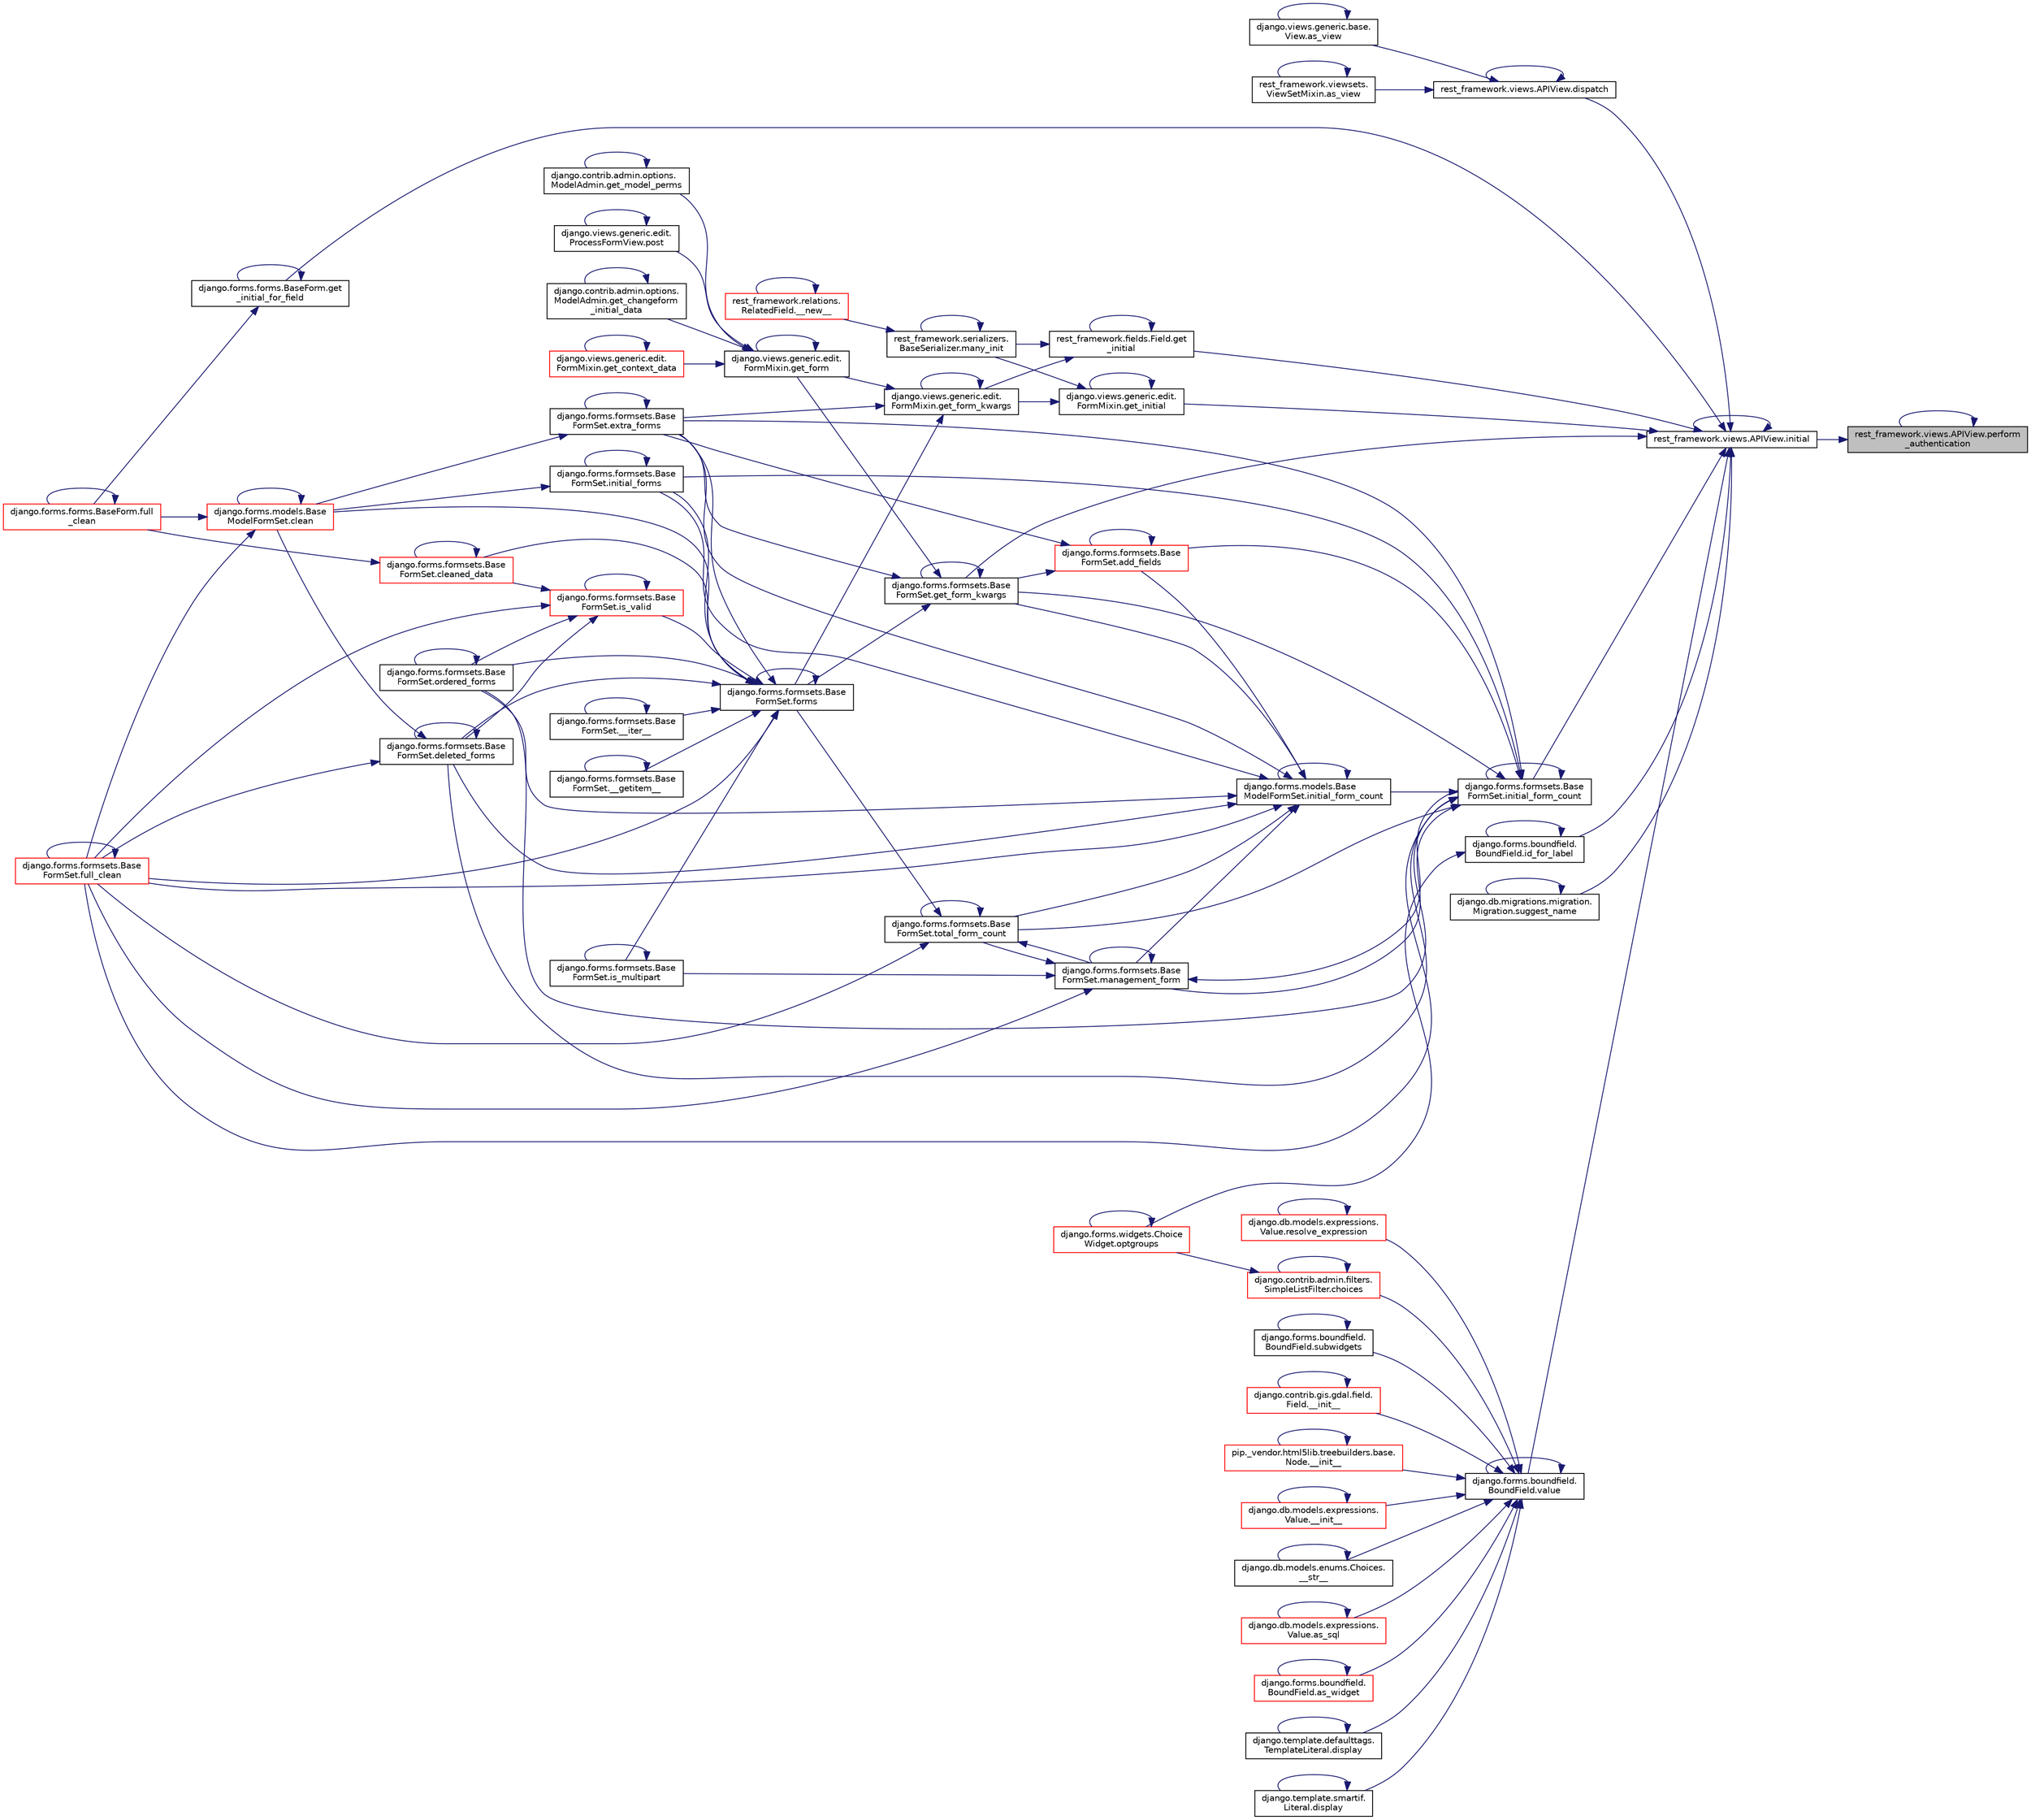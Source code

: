 digraph "rest_framework.views.APIView.perform_authentication"
{
 // LATEX_PDF_SIZE
  edge [fontname="Helvetica",fontsize="10",labelfontname="Helvetica",labelfontsize="10"];
  node [fontname="Helvetica",fontsize="10",shape=record];
  rankdir="RL";
  Node1 [label="rest_framework.views.APIView.perform\l_authentication",height=0.2,width=0.4,color="black", fillcolor="grey75", style="filled", fontcolor="black",tooltip=" "];
  Node1 -> Node2 [dir="back",color="midnightblue",fontsize="10",style="solid",fontname="Helvetica"];
  Node2 [label="rest_framework.views.APIView.initial",height=0.2,width=0.4,color="black", fillcolor="white", style="filled",URL="$d3/d7d/classrest__framework_1_1views_1_1_a_p_i_view.html#a170de3ffed1bcb6ad4859df45549eee8",tooltip=" "];
  Node2 -> Node3 [dir="back",color="midnightblue",fontsize="10",style="solid",fontname="Helvetica"];
  Node3 [label="rest_framework.views.APIView.dispatch",height=0.2,width=0.4,color="black", fillcolor="white", style="filled",URL="$d3/d7d/classrest__framework_1_1views_1_1_a_p_i_view.html#ac546f29e049369a62a3bd24a3f596c71",tooltip=" "];
  Node3 -> Node4 [dir="back",color="midnightblue",fontsize="10",style="solid",fontname="Helvetica"];
  Node4 [label="django.views.generic.base.\lView.as_view",height=0.2,width=0.4,color="black", fillcolor="white", style="filled",URL="$d0/ddc/classdjango_1_1views_1_1generic_1_1base_1_1_view.html#ac26fa050293a6501f919db1807ea0118",tooltip=" "];
  Node4 -> Node4 [dir="back",color="midnightblue",fontsize="10",style="solid",fontname="Helvetica"];
  Node3 -> Node5 [dir="back",color="midnightblue",fontsize="10",style="solid",fontname="Helvetica"];
  Node5 [label="rest_framework.viewsets.\lViewSetMixin.as_view",height=0.2,width=0.4,color="black", fillcolor="white", style="filled",URL="$d9/d8d/classrest__framework_1_1viewsets_1_1_view_set_mixin.html#ab57221a68375dfaf9b829641d1c712e4",tooltip=" "];
  Node5 -> Node5 [dir="back",color="midnightblue",fontsize="10",style="solid",fontname="Helvetica"];
  Node3 -> Node3 [dir="back",color="midnightblue",fontsize="10",style="solid",fontname="Helvetica"];
  Node2 -> Node6 [dir="back",color="midnightblue",fontsize="10",style="solid",fontname="Helvetica"];
  Node6 [label="django.forms.formsets.Base\lFormSet.get_form_kwargs",height=0.2,width=0.4,color="black", fillcolor="white", style="filled",URL="$d5/d7f/classdjango_1_1forms_1_1formsets_1_1_base_form_set.html#a88de5b295c9504269cae259b3bcefc93",tooltip=" "];
  Node6 -> Node7 [dir="back",color="midnightblue",fontsize="10",style="solid",fontname="Helvetica"];
  Node7 [label="django.forms.formsets.Base\lFormSet.extra_forms",height=0.2,width=0.4,color="black", fillcolor="white", style="filled",URL="$d5/d7f/classdjango_1_1forms_1_1formsets_1_1_base_form_set.html#a9487b6c0ea825975b119b5a0e989d0a3",tooltip=" "];
  Node7 -> Node8 [dir="back",color="midnightblue",fontsize="10",style="solid",fontname="Helvetica"];
  Node8 [label="django.forms.models.Base\lModelFormSet.clean",height=0.2,width=0.4,color="red", fillcolor="white", style="filled",URL="$d5/d31/classdjango_1_1forms_1_1models_1_1_base_model_form_set.html#aeb5f8ac417ef44d2a90e7502ccf90482",tooltip=" "];
  Node8 -> Node8 [dir="back",color="midnightblue",fontsize="10",style="solid",fontname="Helvetica"];
  Node8 -> Node9 [dir="back",color="midnightblue",fontsize="10",style="solid",fontname="Helvetica"];
  Node9 [label="django.forms.forms.BaseForm.full\l_clean",height=0.2,width=0.4,color="red", fillcolor="white", style="filled",URL="$d8/d44/classdjango_1_1forms_1_1forms_1_1_base_form.html#acb359d947a031d78659b4d55addd67fc",tooltip=" "];
  Node9 -> Node9 [dir="back",color="midnightblue",fontsize="10",style="solid",fontname="Helvetica"];
  Node8 -> Node11 [dir="back",color="midnightblue",fontsize="10",style="solid",fontname="Helvetica"];
  Node11 [label="django.forms.formsets.Base\lFormSet.full_clean",height=0.2,width=0.4,color="red", fillcolor="white", style="filled",URL="$d5/d7f/classdjango_1_1forms_1_1formsets_1_1_base_form_set.html#ab85a836f8efaf3f794e9c34d427967f7",tooltip=" "];
  Node11 -> Node11 [dir="back",color="midnightblue",fontsize="10",style="solid",fontname="Helvetica"];
  Node7 -> Node7 [dir="back",color="midnightblue",fontsize="10",style="solid",fontname="Helvetica"];
  Node6 -> Node402 [dir="back",color="midnightblue",fontsize="10",style="solid",fontname="Helvetica"];
  Node402 [label="django.forms.formsets.Base\lFormSet.forms",height=0.2,width=0.4,color="black", fillcolor="white", style="filled",URL="$d5/d7f/classdjango_1_1forms_1_1formsets_1_1_base_form_set.html#a70cad149ce8de04397ad6b31f5f5497c",tooltip=" "];
  Node402 -> Node403 [dir="back",color="midnightblue",fontsize="10",style="solid",fontname="Helvetica"];
  Node403 [label="django.forms.formsets.Base\lFormSet.__getitem__",height=0.2,width=0.4,color="black", fillcolor="white", style="filled",URL="$d5/d7f/classdjango_1_1forms_1_1formsets_1_1_base_form_set.html#a91e2374798dcd45eb1ed3b43a52ee6f9",tooltip=" "];
  Node403 -> Node403 [dir="back",color="midnightblue",fontsize="10",style="solid",fontname="Helvetica"];
  Node402 -> Node404 [dir="back",color="midnightblue",fontsize="10",style="solid",fontname="Helvetica"];
  Node404 [label="django.forms.formsets.Base\lFormSet.__iter__",height=0.2,width=0.4,color="black", fillcolor="white", style="filled",URL="$d5/d7f/classdjango_1_1forms_1_1formsets_1_1_base_form_set.html#ae196defd484498c8d52ae9da48064e30",tooltip=" "];
  Node404 -> Node404 [dir="back",color="midnightblue",fontsize="10",style="solid",fontname="Helvetica"];
  Node402 -> Node8 [dir="back",color="midnightblue",fontsize="10",style="solid",fontname="Helvetica"];
  Node402 -> Node162 [dir="back",color="midnightblue",fontsize="10",style="solid",fontname="Helvetica"];
  Node162 [label="django.forms.formsets.Base\lFormSet.cleaned_data",height=0.2,width=0.4,color="red", fillcolor="white", style="filled",URL="$d5/d7f/classdjango_1_1forms_1_1formsets_1_1_base_form_set.html#aa38b8e30dcee162b6d31447ab61d43fc",tooltip=" "];
  Node162 -> Node162 [dir="back",color="midnightblue",fontsize="10",style="solid",fontname="Helvetica"];
  Node162 -> Node9 [dir="back",color="midnightblue",fontsize="10",style="solid",fontname="Helvetica"];
  Node402 -> Node192 [dir="back",color="midnightblue",fontsize="10",style="solid",fontname="Helvetica"];
  Node192 [label="django.forms.formsets.Base\lFormSet.deleted_forms",height=0.2,width=0.4,color="black", fillcolor="white", style="filled",URL="$d5/d7f/classdjango_1_1forms_1_1formsets_1_1_base_form_set.html#a83a631f99dd905ea879d33b0675bc55a",tooltip=" "];
  Node192 -> Node8 [dir="back",color="midnightblue",fontsize="10",style="solid",fontname="Helvetica"];
  Node192 -> Node192 [dir="back",color="midnightblue",fontsize="10",style="solid",fontname="Helvetica"];
  Node192 -> Node11 [dir="back",color="midnightblue",fontsize="10",style="solid",fontname="Helvetica"];
  Node402 -> Node7 [dir="back",color="midnightblue",fontsize="10",style="solid",fontname="Helvetica"];
  Node402 -> Node402 [dir="back",color="midnightblue",fontsize="10",style="solid",fontname="Helvetica"];
  Node402 -> Node11 [dir="back",color="midnightblue",fontsize="10",style="solid",fontname="Helvetica"];
  Node402 -> Node405 [dir="back",color="midnightblue",fontsize="10",style="solid",fontname="Helvetica"];
  Node405 [label="django.forms.formsets.Base\lFormSet.initial_forms",height=0.2,width=0.4,color="black", fillcolor="white", style="filled",URL="$d5/d7f/classdjango_1_1forms_1_1formsets_1_1_base_form_set.html#a5737e5748c53c62f3c9f3b585e4d5ccb",tooltip=" "];
  Node405 -> Node8 [dir="back",color="midnightblue",fontsize="10",style="solid",fontname="Helvetica"];
  Node405 -> Node405 [dir="back",color="midnightblue",fontsize="10",style="solid",fontname="Helvetica"];
  Node402 -> Node406 [dir="back",color="midnightblue",fontsize="10",style="solid",fontname="Helvetica"];
  Node406 [label="django.forms.formsets.Base\lFormSet.is_multipart",height=0.2,width=0.4,color="black", fillcolor="white", style="filled",URL="$d5/d7f/classdjango_1_1forms_1_1formsets_1_1_base_form_set.html#a7f165e455152051eb7d92f849e23fe23",tooltip=" "];
  Node406 -> Node406 [dir="back",color="midnightblue",fontsize="10",style="solid",fontname="Helvetica"];
  Node402 -> Node202 [dir="back",color="midnightblue",fontsize="10",style="solid",fontname="Helvetica"];
  Node202 [label="django.forms.formsets.Base\lFormSet.is_valid",height=0.2,width=0.4,color="red", fillcolor="white", style="filled",URL="$d5/d7f/classdjango_1_1forms_1_1formsets_1_1_base_form_set.html#ac556f386c1300678a3d58cbe8e9c7bef",tooltip=" "];
  Node202 -> Node162 [dir="back",color="midnightblue",fontsize="10",style="solid",fontname="Helvetica"];
  Node202 -> Node192 [dir="back",color="midnightblue",fontsize="10",style="solid",fontname="Helvetica"];
  Node202 -> Node11 [dir="back",color="midnightblue",fontsize="10",style="solid",fontname="Helvetica"];
  Node202 -> Node202 [dir="back",color="midnightblue",fontsize="10",style="solid",fontname="Helvetica"];
  Node202 -> Node193 [dir="back",color="midnightblue",fontsize="10",style="solid",fontname="Helvetica"];
  Node193 [label="django.forms.formsets.Base\lFormSet.ordered_forms",height=0.2,width=0.4,color="black", fillcolor="white", style="filled",URL="$d5/d7f/classdjango_1_1forms_1_1formsets_1_1_base_form_set.html#a91c44cf8c2c33e9317d96b70ada86fc1",tooltip=" "];
  Node193 -> Node193 [dir="back",color="midnightblue",fontsize="10",style="solid",fontname="Helvetica"];
  Node402 -> Node193 [dir="back",color="midnightblue",fontsize="10",style="solid",fontname="Helvetica"];
  Node6 -> Node407 [dir="back",color="midnightblue",fontsize="10",style="solid",fontname="Helvetica"];
  Node407 [label="django.views.generic.edit.\lFormMixin.get_form",height=0.2,width=0.4,color="black", fillcolor="white", style="filled",URL="$df/d6a/classdjango_1_1views_1_1generic_1_1edit_1_1_form_mixin.html#a3d957f143079aa2efc364b3fb73153e2",tooltip=" "];
  Node407 -> Node370 [dir="back",color="midnightblue",fontsize="10",style="solid",fontname="Helvetica"];
  Node370 [label="django.contrib.admin.options.\lModelAdmin.get_changeform\l_initial_data",height=0.2,width=0.4,color="black", fillcolor="white", style="filled",URL="$d5/d05/classdjango_1_1contrib_1_1admin_1_1options_1_1_model_admin.html#a0a240a707ea381d1b8ec1579f8955fb7",tooltip=" "];
  Node370 -> Node370 [dir="back",color="midnightblue",fontsize="10",style="solid",fontname="Helvetica"];
  Node407 -> Node373 [dir="back",color="midnightblue",fontsize="10",style="solid",fontname="Helvetica"];
  Node373 [label="django.views.generic.edit.\lFormMixin.get_context_data",height=0.2,width=0.4,color="red", fillcolor="white", style="filled",URL="$df/d6a/classdjango_1_1views_1_1generic_1_1edit_1_1_form_mixin.html#a255005d366a84c6e9cb8558c5591a182",tooltip=" "];
  Node373 -> Node373 [dir="back",color="midnightblue",fontsize="10",style="solid",fontname="Helvetica"];
  Node407 -> Node407 [dir="back",color="midnightblue",fontsize="10",style="solid",fontname="Helvetica"];
  Node407 -> Node374 [dir="back",color="midnightblue",fontsize="10",style="solid",fontname="Helvetica"];
  Node374 [label="django.contrib.admin.options.\lModelAdmin.get_model_perms",height=0.2,width=0.4,color="black", fillcolor="white", style="filled",URL="$d5/d05/classdjango_1_1contrib_1_1admin_1_1options_1_1_model_admin.html#a8367954850e2693afe42cf730ef76aff",tooltip=" "];
  Node374 -> Node374 [dir="back",color="midnightblue",fontsize="10",style="solid",fontname="Helvetica"];
  Node407 -> Node314 [dir="back",color="midnightblue",fontsize="10",style="solid",fontname="Helvetica"];
  Node314 [label="django.views.generic.edit.\lProcessFormView.post",height=0.2,width=0.4,color="black", fillcolor="white", style="filled",URL="$d1/d13/classdjango_1_1views_1_1generic_1_1edit_1_1_process_form_view.html#ab816695bc1e6677bc07ce473851547bb",tooltip=" "];
  Node314 -> Node314 [dir="back",color="midnightblue",fontsize="10",style="solid",fontname="Helvetica"];
  Node6 -> Node6 [dir="back",color="midnightblue",fontsize="10",style="solid",fontname="Helvetica"];
  Node2 -> Node678 [dir="back",color="midnightblue",fontsize="10",style="solid",fontname="Helvetica"];
  Node678 [label="django.views.generic.edit.\lFormMixin.get_initial",height=0.2,width=0.4,color="black", fillcolor="white", style="filled",URL="$df/d6a/classdjango_1_1views_1_1generic_1_1edit_1_1_form_mixin.html#ab814b4070196cb0e417553372b9852cf",tooltip=" "];
  Node678 -> Node409 [dir="back",color="midnightblue",fontsize="10",style="solid",fontname="Helvetica"];
  Node409 [label="django.views.generic.edit.\lFormMixin.get_form_kwargs",height=0.2,width=0.4,color="black", fillcolor="white", style="filled",URL="$df/d6a/classdjango_1_1views_1_1generic_1_1edit_1_1_form_mixin.html#a39553a35fb3f5f55c90d9f6355a57b78",tooltip=" "];
  Node409 -> Node7 [dir="back",color="midnightblue",fontsize="10",style="solid",fontname="Helvetica"];
  Node409 -> Node402 [dir="back",color="midnightblue",fontsize="10",style="solid",fontname="Helvetica"];
  Node409 -> Node407 [dir="back",color="midnightblue",fontsize="10",style="solid",fontname="Helvetica"];
  Node409 -> Node409 [dir="back",color="midnightblue",fontsize="10",style="solid",fontname="Helvetica"];
  Node678 -> Node678 [dir="back",color="midnightblue",fontsize="10",style="solid",fontname="Helvetica"];
  Node678 -> Node178 [dir="back",color="midnightblue",fontsize="10",style="solid",fontname="Helvetica"];
  Node178 [label="rest_framework.serializers.\lBaseSerializer.many_init",height=0.2,width=0.4,color="black", fillcolor="white", style="filled",URL="$d9/de7/classrest__framework_1_1serializers_1_1_base_serializer.html#aa66062b6866b3306c40d310e19b25971",tooltip=" "];
  Node178 -> Node179 [dir="back",color="midnightblue",fontsize="10",style="solid",fontname="Helvetica"];
  Node179 [label="rest_framework.relations.\lRelatedField.__new__",height=0.2,width=0.4,color="red", fillcolor="white", style="filled",URL="$d4/d5c/classrest__framework_1_1relations_1_1_related_field.html#a9c0045d2dbd9499413a1f48f03f74d1a",tooltip=" "];
  Node179 -> Node179 [dir="back",color="midnightblue",fontsize="10",style="solid",fontname="Helvetica"];
  Node178 -> Node178 [dir="back",color="midnightblue",fontsize="10",style="solid",fontname="Helvetica"];
  Node2 -> Node679 [dir="back",color="midnightblue",fontsize="10",style="solid",fontname="Helvetica"];
  Node679 [label="rest_framework.fields.Field.get\l_initial",height=0.2,width=0.4,color="black", fillcolor="white", style="filled",URL="$d9/d53/classrest__framework_1_1fields_1_1_field.html#a256c6b4d3978a71f5e6e4417135d59ed",tooltip=" "];
  Node679 -> Node409 [dir="back",color="midnightblue",fontsize="10",style="solid",fontname="Helvetica"];
  Node679 -> Node679 [dir="back",color="midnightblue",fontsize="10",style="solid",fontname="Helvetica"];
  Node679 -> Node178 [dir="back",color="midnightblue",fontsize="10",style="solid",fontname="Helvetica"];
  Node2 -> Node680 [dir="back",color="midnightblue",fontsize="10",style="solid",fontname="Helvetica"];
  Node680 [label="django.forms.forms.BaseForm.get\l_initial_for_field",height=0.2,width=0.4,color="black", fillcolor="white", style="filled",URL="$d8/d44/classdjango_1_1forms_1_1forms_1_1_base_form.html#a79a0f526b5f23804f3ad24878cbf3e91",tooltip=" "];
  Node680 -> Node9 [dir="back",color="midnightblue",fontsize="10",style="solid",fontname="Helvetica"];
  Node680 -> Node680 [dir="back",color="midnightblue",fontsize="10",style="solid",fontname="Helvetica"];
  Node2 -> Node681 [dir="back",color="midnightblue",fontsize="10",style="solid",fontname="Helvetica"];
  Node681 [label="django.forms.boundfield.\lBoundField.id_for_label",height=0.2,width=0.4,color="black", fillcolor="white", style="filled",URL="$da/d92/classdjango_1_1forms_1_1boundfield_1_1_bound_field.html#a9ba3ce7a1d435adef128c5a5d2aa8e21",tooltip=" "];
  Node681 -> Node681 [dir="back",color="midnightblue",fontsize="10",style="solid",fontname="Helvetica"];
  Node681 -> Node538 [dir="back",color="midnightblue",fontsize="10",style="solid",fontname="Helvetica"];
  Node538 [label="django.forms.widgets.Choice\lWidget.optgroups",height=0.2,width=0.4,color="red", fillcolor="white", style="filled",URL="$d5/d18/classdjango_1_1forms_1_1widgets_1_1_choice_widget.html#a69d858bf11924e506b9973702d2ba075",tooltip=" "];
  Node538 -> Node538 [dir="back",color="midnightblue",fontsize="10",style="solid",fontname="Helvetica"];
  Node2 -> Node2 [dir="back",color="midnightblue",fontsize="10",style="solid",fontname="Helvetica"];
  Node2 -> Node443 [dir="back",color="midnightblue",fontsize="10",style="solid",fontname="Helvetica"];
  Node443 [label="django.forms.formsets.Base\lFormSet.initial_form_count",height=0.2,width=0.4,color="black", fillcolor="white", style="filled",URL="$d5/d7f/classdjango_1_1forms_1_1formsets_1_1_base_form_set.html#a793420ef47cc932007c942f506a6be84",tooltip=" "];
  Node443 -> Node441 [dir="back",color="midnightblue",fontsize="10",style="solid",fontname="Helvetica"];
  Node441 [label="django.forms.formsets.Base\lFormSet.add_fields",height=0.2,width=0.4,color="red", fillcolor="white", style="filled",URL="$d5/d7f/classdjango_1_1forms_1_1formsets_1_1_base_form_set.html#a5139435e68b424b423f9b672f192ced6",tooltip=" "];
  Node441 -> Node441 [dir="back",color="midnightblue",fontsize="10",style="solid",fontname="Helvetica"];
  Node441 -> Node7 [dir="back",color="midnightblue",fontsize="10",style="solid",fontname="Helvetica"];
  Node441 -> Node6 [dir="back",color="midnightblue",fontsize="10",style="solid",fontname="Helvetica"];
  Node443 -> Node192 [dir="back",color="midnightblue",fontsize="10",style="solid",fontname="Helvetica"];
  Node443 -> Node7 [dir="back",color="midnightblue",fontsize="10",style="solid",fontname="Helvetica"];
  Node443 -> Node11 [dir="back",color="midnightblue",fontsize="10",style="solid",fontname="Helvetica"];
  Node443 -> Node6 [dir="back",color="midnightblue",fontsize="10",style="solid",fontname="Helvetica"];
  Node443 -> Node443 [dir="back",color="midnightblue",fontsize="10",style="solid",fontname="Helvetica"];
  Node443 -> Node440 [dir="back",color="midnightblue",fontsize="10",style="solid",fontname="Helvetica"];
  Node440 [label="django.forms.models.Base\lModelFormSet.initial_form_count",height=0.2,width=0.4,color="black", fillcolor="white", style="filled",URL="$d5/d31/classdjango_1_1forms_1_1models_1_1_base_model_form_set.html#a6a15e7dc230a83274059086c7297b540",tooltip=" "];
  Node440 -> Node441 [dir="back",color="midnightblue",fontsize="10",style="solid",fontname="Helvetica"];
  Node440 -> Node192 [dir="back",color="midnightblue",fontsize="10",style="solid",fontname="Helvetica"];
  Node440 -> Node7 [dir="back",color="midnightblue",fontsize="10",style="solid",fontname="Helvetica"];
  Node440 -> Node11 [dir="back",color="midnightblue",fontsize="10",style="solid",fontname="Helvetica"];
  Node440 -> Node6 [dir="back",color="midnightblue",fontsize="10",style="solid",fontname="Helvetica"];
  Node440 -> Node440 [dir="back",color="midnightblue",fontsize="10",style="solid",fontname="Helvetica"];
  Node440 -> Node405 [dir="back",color="midnightblue",fontsize="10",style="solid",fontname="Helvetica"];
  Node440 -> Node442 [dir="back",color="midnightblue",fontsize="10",style="solid",fontname="Helvetica"];
  Node442 [label="django.forms.formsets.Base\lFormSet.management_form",height=0.2,width=0.4,color="black", fillcolor="white", style="filled",URL="$d5/d7f/classdjango_1_1forms_1_1formsets_1_1_base_form_set.html#abea17bdc7dd08b469d9e14688384330e",tooltip=" "];
  Node442 -> Node11 [dir="back",color="midnightblue",fontsize="10",style="solid",fontname="Helvetica"];
  Node442 -> Node443 [dir="back",color="midnightblue",fontsize="10",style="solid",fontname="Helvetica"];
  Node442 -> Node406 [dir="back",color="midnightblue",fontsize="10",style="solid",fontname="Helvetica"];
  Node442 -> Node442 [dir="back",color="midnightblue",fontsize="10",style="solid",fontname="Helvetica"];
  Node442 -> Node444 [dir="back",color="midnightblue",fontsize="10",style="solid",fontname="Helvetica"];
  Node444 [label="django.forms.formsets.Base\lFormSet.total_form_count",height=0.2,width=0.4,color="black", fillcolor="white", style="filled",URL="$d5/d7f/classdjango_1_1forms_1_1formsets_1_1_base_form_set.html#a37ab5fcd99e2f3bbd6c74342e08aeaed",tooltip=" "];
  Node444 -> Node402 [dir="back",color="midnightblue",fontsize="10",style="solid",fontname="Helvetica"];
  Node444 -> Node11 [dir="back",color="midnightblue",fontsize="10",style="solid",fontname="Helvetica"];
  Node444 -> Node442 [dir="back",color="midnightblue",fontsize="10",style="solid",fontname="Helvetica"];
  Node444 -> Node444 [dir="back",color="midnightblue",fontsize="10",style="solid",fontname="Helvetica"];
  Node440 -> Node193 [dir="back",color="midnightblue",fontsize="10",style="solid",fontname="Helvetica"];
  Node440 -> Node444 [dir="back",color="midnightblue",fontsize="10",style="solid",fontname="Helvetica"];
  Node443 -> Node405 [dir="back",color="midnightblue",fontsize="10",style="solid",fontname="Helvetica"];
  Node443 -> Node442 [dir="back",color="midnightblue",fontsize="10",style="solid",fontname="Helvetica"];
  Node443 -> Node193 [dir="back",color="midnightblue",fontsize="10",style="solid",fontname="Helvetica"];
  Node443 -> Node444 [dir="back",color="midnightblue",fontsize="10",style="solid",fontname="Helvetica"];
  Node2 -> Node682 [dir="back",color="midnightblue",fontsize="10",style="solid",fontname="Helvetica"];
  Node682 [label="django.db.migrations.migration.\lMigration.suggest_name",height=0.2,width=0.4,color="black", fillcolor="white", style="filled",URL="$de/da8/classdjango_1_1db_1_1migrations_1_1migration_1_1_migration.html#a3b9d2ea809375c4bf6ef763cb235223f",tooltip=" "];
  Node682 -> Node682 [dir="back",color="midnightblue",fontsize="10",style="solid",fontname="Helvetica"];
  Node2 -> Node556 [dir="back",color="midnightblue",fontsize="10",style="solid",fontname="Helvetica"];
  Node556 [label="django.forms.boundfield.\lBoundField.value",height=0.2,width=0.4,color="black", fillcolor="white", style="filled",URL="$da/d92/classdjango_1_1forms_1_1boundfield_1_1_bound_field.html#a78b5ca590168dcb0f7efcac1922a93c7",tooltip=" "];
  Node556 -> Node137 [dir="back",color="midnightblue",fontsize="10",style="solid",fontname="Helvetica"];
  Node137 [label="django.contrib.gis.gdal.field.\lField.__init__",height=0.2,width=0.4,color="red", fillcolor="white", style="filled",URL="$d8/d65/classdjango_1_1contrib_1_1gis_1_1gdal_1_1field_1_1_field.html#a96f67c1998176e29fac02e002fdff997",tooltip=" "];
  Node137 -> Node137 [dir="back",color="midnightblue",fontsize="10",style="solid",fontname="Helvetica"];
  Node556 -> Node557 [dir="back",color="midnightblue",fontsize="10",style="solid",fontname="Helvetica"];
  Node557 [label="pip._vendor.html5lib.treebuilders.base.\lNode.__init__",height=0.2,width=0.4,color="red", fillcolor="white", style="filled",URL="$d3/dfb/classpip_1_1__vendor_1_1html5lib_1_1treebuilders_1_1base_1_1_node.html#a9f688f4137f5f849e309ff56dfb7c307",tooltip=" "];
  Node557 -> Node557 [dir="back",color="midnightblue",fontsize="10",style="solid",fontname="Helvetica"];
  Node556 -> Node558 [dir="back",color="midnightblue",fontsize="10",style="solid",fontname="Helvetica"];
  Node558 [label="django.db.models.expressions.\lValue.__init__",height=0.2,width=0.4,color="red", fillcolor="white", style="filled",URL="$d7/d08/classdjango_1_1db_1_1models_1_1expressions_1_1_value.html#acaffeacf7a048e264e01a40d233d7a9a",tooltip=" "];
  Node558 -> Node558 [dir="back",color="midnightblue",fontsize="10",style="solid",fontname="Helvetica"];
  Node556 -> Node559 [dir="back",color="midnightblue",fontsize="10",style="solid",fontname="Helvetica"];
  Node559 [label="django.db.models.enums.Choices.\l__str__",height=0.2,width=0.4,color="black", fillcolor="white", style="filled",URL="$d1/de2/classdjango_1_1db_1_1models_1_1enums_1_1_choices.html#a5a9c9694f39ad650eca550c1f9857565",tooltip=" "];
  Node559 -> Node559 [dir="back",color="midnightblue",fontsize="10",style="solid",fontname="Helvetica"];
  Node556 -> Node560 [dir="back",color="midnightblue",fontsize="10",style="solid",fontname="Helvetica"];
  Node560 [label="django.db.models.expressions.\lValue.as_sql",height=0.2,width=0.4,color="red", fillcolor="white", style="filled",URL="$d7/d08/classdjango_1_1db_1_1models_1_1expressions_1_1_value.html#acc90c5ecacec2efbcc51ed19679b7a6b",tooltip=" "];
  Node560 -> Node560 [dir="back",color="midnightblue",fontsize="10",style="solid",fontname="Helvetica"];
  Node556 -> Node561 [dir="back",color="midnightblue",fontsize="10",style="solid",fontname="Helvetica"];
  Node561 [label="django.forms.boundfield.\lBoundField.as_widget",height=0.2,width=0.4,color="red", fillcolor="white", style="filled",URL="$da/d92/classdjango_1_1forms_1_1boundfield_1_1_bound_field.html#a9f7b96c719d13514f9f5890bc4154d0e",tooltip=" "];
  Node561 -> Node561 [dir="back",color="midnightblue",fontsize="10",style="solid",fontname="Helvetica"];
  Node556 -> Node566 [dir="back",color="midnightblue",fontsize="10",style="solid",fontname="Helvetica"];
  Node566 [label="django.contrib.admin.filters.\lSimpleListFilter.choices",height=0.2,width=0.4,color="red", fillcolor="white", style="filled",URL="$d8/d1e/classdjango_1_1contrib_1_1admin_1_1filters_1_1_simple_list_filter.html#a0e43ccd6d895e294c99e48c1ca24ab38",tooltip=" "];
  Node566 -> Node566 [dir="back",color="midnightblue",fontsize="10",style="solid",fontname="Helvetica"];
  Node566 -> Node538 [dir="back",color="midnightblue",fontsize="10",style="solid",fontname="Helvetica"];
  Node556 -> Node567 [dir="back",color="midnightblue",fontsize="10",style="solid",fontname="Helvetica"];
  Node567 [label="django.template.defaulttags.\lTemplateLiteral.display",height=0.2,width=0.4,color="black", fillcolor="white", style="filled",URL="$de/d18/classdjango_1_1template_1_1defaulttags_1_1_template_literal.html#a29fd7333aee68a5963f3b0e70da267d2",tooltip=" "];
  Node567 -> Node567 [dir="back",color="midnightblue",fontsize="10",style="solid",fontname="Helvetica"];
  Node556 -> Node568 [dir="back",color="midnightblue",fontsize="10",style="solid",fontname="Helvetica"];
  Node568 [label="django.template.smartif.\lLiteral.display",height=0.2,width=0.4,color="black", fillcolor="white", style="filled",URL="$d0/d06/classdjango_1_1template_1_1smartif_1_1_literal.html#a6f5e2d00f4115e2bc8519771b2b6567d",tooltip=" "];
  Node568 -> Node568 [dir="back",color="midnightblue",fontsize="10",style="solid",fontname="Helvetica"];
  Node556 -> Node569 [dir="back",color="midnightblue",fontsize="10",style="solid",fontname="Helvetica"];
  Node569 [label="django.db.models.expressions.\lValue.resolve_expression",height=0.2,width=0.4,color="red", fillcolor="white", style="filled",URL="$d7/d08/classdjango_1_1db_1_1models_1_1expressions_1_1_value.html#ac8ce48b3bce4afe27ddcf44b34934e8e",tooltip=" "];
  Node569 -> Node569 [dir="back",color="midnightblue",fontsize="10",style="solid",fontname="Helvetica"];
  Node556 -> Node342 [dir="back",color="midnightblue",fontsize="10",style="solid",fontname="Helvetica"];
  Node342 [label="django.forms.boundfield.\lBoundField.subwidgets",height=0.2,width=0.4,color="black", fillcolor="white", style="filled",URL="$da/d92/classdjango_1_1forms_1_1boundfield_1_1_bound_field.html#a1367d359203b669735a2c747a5579250",tooltip=" "];
  Node342 -> Node342 [dir="back",color="midnightblue",fontsize="10",style="solid",fontname="Helvetica"];
  Node556 -> Node556 [dir="back",color="midnightblue",fontsize="10",style="solid",fontname="Helvetica"];
  Node1 -> Node1 [dir="back",color="midnightblue",fontsize="10",style="solid",fontname="Helvetica"];
}
